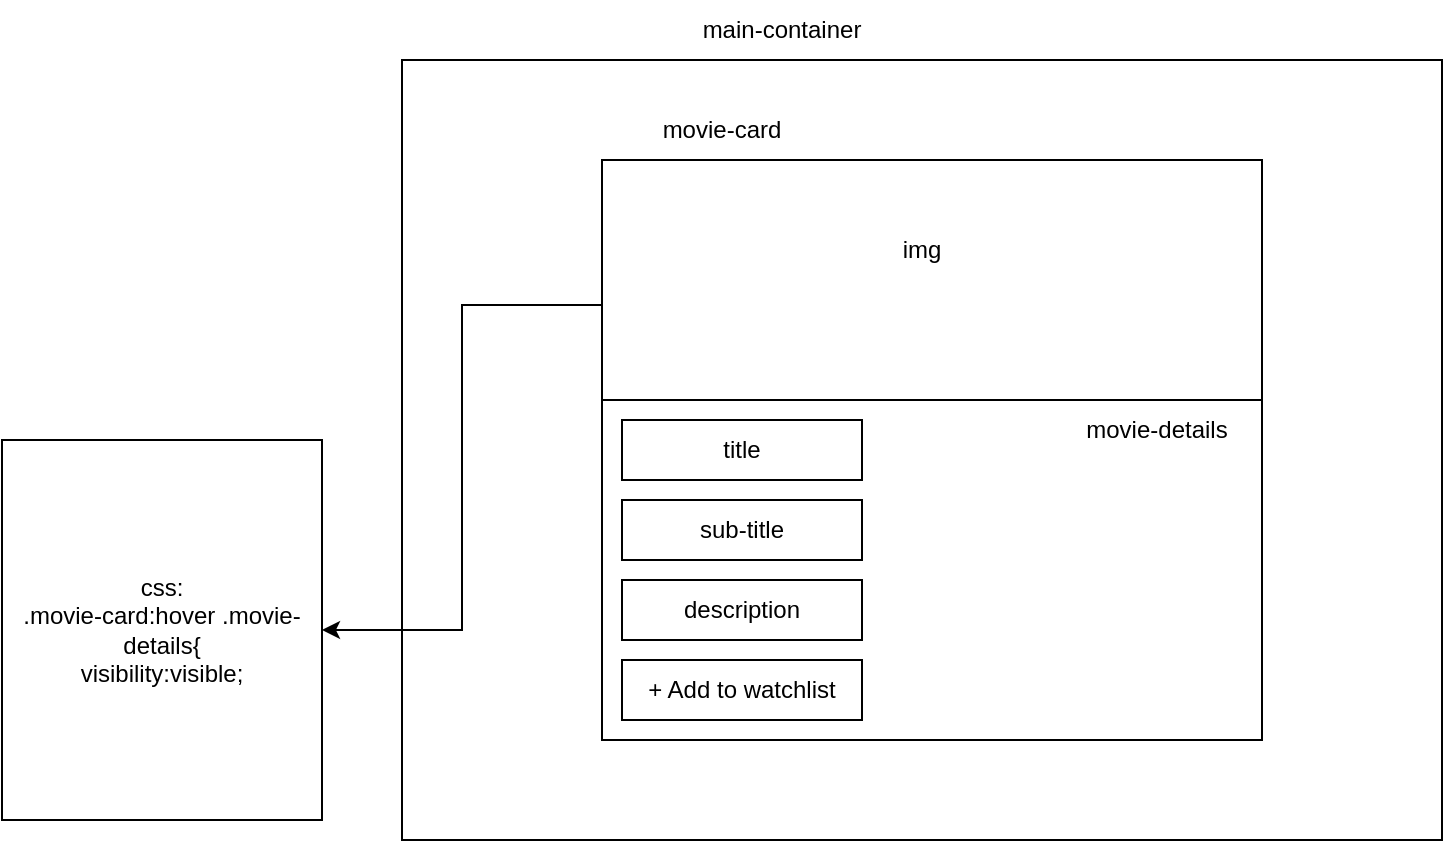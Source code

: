 <mxfile version="20.8.10" type="device"><diagram name="Page-1" id="oReAaHCwWhpUs3bqzh6H"><mxGraphModel dx="864" dy="516" grid="1" gridSize="10" guides="1" tooltips="1" connect="1" arrows="1" fold="1" page="1" pageScale="1" pageWidth="850" pageHeight="1100" math="0" shadow="0"><root><mxCell id="0"/><mxCell id="1" parent="0"/><mxCell id="c-To3bTbIHbSfRfzMqyH-1" value="" style="rounded=0;whiteSpace=wrap;html=1;" vertex="1" parent="1"><mxGeometry x="240" y="80" width="520" height="390" as="geometry"/></mxCell><mxCell id="c-To3bTbIHbSfRfzMqyH-2" value="" style="rounded=0;whiteSpace=wrap;html=1;" vertex="1" parent="1"><mxGeometry x="340" y="130" width="330" height="290" as="geometry"/></mxCell><mxCell id="c-To3bTbIHbSfRfzMqyH-3" value="main-container" style="text;html=1;strokeColor=none;fillColor=none;align=center;verticalAlign=middle;whiteSpace=wrap;rounded=0;" vertex="1" parent="1"><mxGeometry x="380" y="50" width="100" height="30" as="geometry"/></mxCell><mxCell id="c-To3bTbIHbSfRfzMqyH-4" value="movie-card" style="text;html=1;strokeColor=none;fillColor=none;align=center;verticalAlign=middle;whiteSpace=wrap;rounded=0;" vertex="1" parent="1"><mxGeometry x="340" y="100" width="120" height="30" as="geometry"/></mxCell><mxCell id="c-To3bTbIHbSfRfzMqyH-5" value="" style="rounded=0;whiteSpace=wrap;html=1;" vertex="1" parent="1"><mxGeometry x="340" y="130" width="330" height="290" as="geometry"/></mxCell><mxCell id="c-To3bTbIHbSfRfzMqyH-6" value="" style="rounded=0;whiteSpace=wrap;html=1;" vertex="1" parent="1"><mxGeometry x="340" y="130" width="330" height="290" as="geometry"/></mxCell><mxCell id="c-To3bTbIHbSfRfzMqyH-7" value="img" style="text;html=1;strokeColor=none;fillColor=none;align=center;verticalAlign=middle;whiteSpace=wrap;rounded=0;" vertex="1" parent="1"><mxGeometry x="470" y="160" width="60" height="30" as="geometry"/></mxCell><mxCell id="c-To3bTbIHbSfRfzMqyH-12" style="edgeStyle=orthogonalEdgeStyle;rounded=0;orthogonalLoop=1;jettySize=auto;html=1;exitX=0;exitY=0.25;exitDx=0;exitDy=0;" edge="1" parent="1" source="c-To3bTbIHbSfRfzMqyH-6" target="c-To3bTbIHbSfRfzMqyH-10"><mxGeometry relative="1" as="geometry"/></mxCell><mxCell id="c-To3bTbIHbSfRfzMqyH-8" value="" style="rounded=0;whiteSpace=wrap;html=1;" vertex="1" parent="1"><mxGeometry x="340" y="250" width="330" height="170" as="geometry"/></mxCell><mxCell id="c-To3bTbIHbSfRfzMqyH-9" value="movie-details" style="text;html=1;strokeColor=none;fillColor=none;align=center;verticalAlign=middle;whiteSpace=wrap;rounded=0;" vertex="1" parent="1"><mxGeometry x="570" y="250" width="95" height="30" as="geometry"/></mxCell><mxCell id="c-To3bTbIHbSfRfzMqyH-10" value="css:&lt;br&gt;.movie-card:hover .movie-details{&lt;br&gt;visibility:visible;" style="rounded=0;whiteSpace=wrap;html=1;" vertex="1" parent="1"><mxGeometry x="40" y="270" width="160" height="190" as="geometry"/></mxCell><mxCell id="c-To3bTbIHbSfRfzMqyH-13" value="title" style="rounded=0;whiteSpace=wrap;html=1;" vertex="1" parent="1"><mxGeometry x="350" y="260" width="120" height="30" as="geometry"/></mxCell><mxCell id="c-To3bTbIHbSfRfzMqyH-14" value="sub-title" style="rounded=0;whiteSpace=wrap;html=1;" vertex="1" parent="1"><mxGeometry x="350" y="300" width="120" height="30" as="geometry"/></mxCell><mxCell id="c-To3bTbIHbSfRfzMqyH-15" value="description" style="rounded=0;whiteSpace=wrap;html=1;" vertex="1" parent="1"><mxGeometry x="350" y="340" width="120" height="30" as="geometry"/></mxCell><mxCell id="c-To3bTbIHbSfRfzMqyH-16" value="+ Add to watchlist" style="rounded=0;whiteSpace=wrap;html=1;" vertex="1" parent="1"><mxGeometry x="350" y="380" width="120" height="30" as="geometry"/></mxCell></root></mxGraphModel></diagram></mxfile>